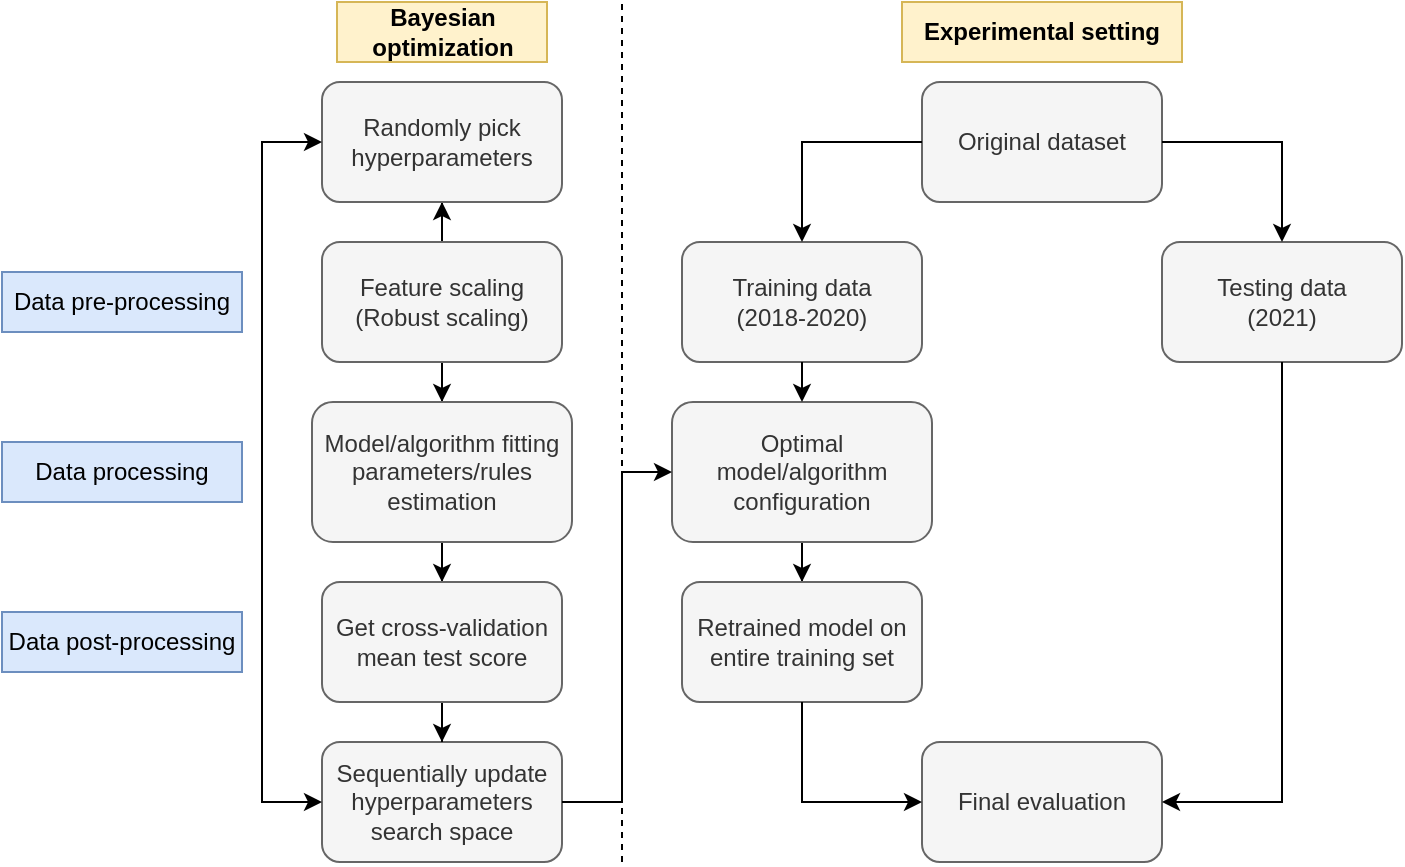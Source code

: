 <mxfile version="20.8.3" type="github">
  <diagram id="MJv2JSLuqFIHF2BM4DNN" name="Page-1">
    <mxGraphModel dx="2012" dy="632" grid="1" gridSize="10" guides="1" tooltips="1" connect="1" arrows="1" fold="1" page="1" pageScale="1" pageWidth="850" pageHeight="1100" math="0" shadow="0">
      <root>
        <mxCell id="0" />
        <mxCell id="1" parent="0" />
        <mxCell id="dxif4diBA1amvi_9y9xM-12" value="Training data&lt;br&gt;(2018-2020)" style="rounded=1;whiteSpace=wrap;html=1;fillColor=#f5f5f5;fontColor=#333333;strokeColor=#666666;" vertex="1" parent="1">
          <mxGeometry x="320" y="190" width="120" height="60" as="geometry" />
        </mxCell>
        <mxCell id="dxif4diBA1amvi_9y9xM-15" value="Testing data&lt;br&gt;(2021)" style="rounded=1;whiteSpace=wrap;html=1;fillColor=#f5f5f5;fontColor=#333333;strokeColor=#666666;" vertex="1" parent="1">
          <mxGeometry x="560" y="190" width="120" height="60" as="geometry" />
        </mxCell>
        <mxCell id="dxif4diBA1amvi_9y9xM-16" value="Original dataset" style="rounded=1;whiteSpace=wrap;html=1;fillColor=#f5f5f5;fontColor=#333333;strokeColor=#666666;" vertex="1" parent="1">
          <mxGeometry x="440" y="110" width="120" height="60" as="geometry" />
        </mxCell>
        <mxCell id="dxif4diBA1amvi_9y9xM-17" value="" style="endArrow=classic;html=1;rounded=0;exitX=1;exitY=0.5;exitDx=0;exitDy=0;entryX=0.5;entryY=0;entryDx=0;entryDy=0;" edge="1" parent="1" source="dxif4diBA1amvi_9y9xM-16" target="dxif4diBA1amvi_9y9xM-15">
          <mxGeometry width="50" height="50" relative="1" as="geometry">
            <mxPoint x="570" y="150" as="sourcePoint" />
            <mxPoint x="620" y="100" as="targetPoint" />
            <Array as="points">
              <mxPoint x="620" y="140" />
            </Array>
          </mxGeometry>
        </mxCell>
        <mxCell id="dxif4diBA1amvi_9y9xM-18" value="" style="endArrow=classic;html=1;rounded=0;exitX=0;exitY=0.5;exitDx=0;exitDy=0;entryX=0.5;entryY=0;entryDx=0;entryDy=0;" edge="1" parent="1" source="dxif4diBA1amvi_9y9xM-16" target="dxif4diBA1amvi_9y9xM-12">
          <mxGeometry width="50" height="50" relative="1" as="geometry">
            <mxPoint x="390" y="140" as="sourcePoint" />
            <mxPoint x="440" y="90" as="targetPoint" />
            <Array as="points">
              <mxPoint x="380" y="140" />
            </Array>
          </mxGeometry>
        </mxCell>
        <mxCell id="dxif4diBA1amvi_9y9xM-21" value="" style="edgeStyle=orthogonalEdgeStyle;rounded=0;orthogonalLoop=1;jettySize=auto;html=1;" edge="1" parent="1" source="dxif4diBA1amvi_9y9xM-19" target="dxif4diBA1amvi_9y9xM-20">
          <mxGeometry relative="1" as="geometry" />
        </mxCell>
        <mxCell id="dxif4diBA1amvi_9y9xM-31" value="" style="edgeStyle=orthogonalEdgeStyle;rounded=0;orthogonalLoop=1;jettySize=auto;html=1;" edge="1" parent="1" source="dxif4diBA1amvi_9y9xM-19" target="dxif4diBA1amvi_9y9xM-30">
          <mxGeometry relative="1" as="geometry" />
        </mxCell>
        <mxCell id="dxif4diBA1amvi_9y9xM-19" value="Feature scaling&lt;br&gt;(Robust scaling)" style="rounded=1;whiteSpace=wrap;html=1;fillColor=#f5f5f5;fontColor=#333333;strokeColor=#666666;" vertex="1" parent="1">
          <mxGeometry x="140" y="190" width="120" height="60" as="geometry" />
        </mxCell>
        <mxCell id="dxif4diBA1amvi_9y9xM-23" value="" style="edgeStyle=orthogonalEdgeStyle;rounded=0;orthogonalLoop=1;jettySize=auto;html=1;entryX=0.5;entryY=0;entryDx=0;entryDy=0;" edge="1" parent="1" source="dxif4diBA1amvi_9y9xM-20" target="dxif4diBA1amvi_9y9xM-40">
          <mxGeometry relative="1" as="geometry">
            <mxPoint x="200" y="350.0" as="targetPoint" />
          </mxGeometry>
        </mxCell>
        <mxCell id="dxif4diBA1amvi_9y9xM-20" value="Model/algorithm fitting parameters/rules estimation" style="whiteSpace=wrap;html=1;rounded=1;fillColor=#f5f5f5;fontColor=#333333;strokeColor=#666666;" vertex="1" parent="1">
          <mxGeometry x="135" y="270" width="130" height="70" as="geometry" />
        </mxCell>
        <mxCell id="dxif4diBA1amvi_9y9xM-24" value="&lt;b&gt;Bayesian optimization&lt;/b&gt;" style="text;html=1;strokeColor=#d6b656;fillColor=#fff2cc;align=center;verticalAlign=middle;whiteSpace=wrap;rounded=0;" vertex="1" parent="1">
          <mxGeometry x="147.5" y="70" width="105" height="30" as="geometry" />
        </mxCell>
        <mxCell id="dxif4diBA1amvi_9y9xM-27" value="Sequentially update hyperparameters search space" style="whiteSpace=wrap;html=1;rounded=1;fillColor=#f5f5f5;fontColor=#333333;strokeColor=#666666;" vertex="1" parent="1">
          <mxGeometry x="140" y="440" width="120" height="60" as="geometry" />
        </mxCell>
        <mxCell id="dxif4diBA1amvi_9y9xM-30" value="Randomly pick hyperparameters" style="whiteSpace=wrap;html=1;rounded=1;fillColor=#f5f5f5;fontColor=#333333;strokeColor=#666666;" vertex="1" parent="1">
          <mxGeometry x="140" y="110" width="120" height="60" as="geometry" />
        </mxCell>
        <mxCell id="dxif4diBA1amvi_9y9xM-42" value="" style="edgeStyle=orthogonalEdgeStyle;rounded=0;orthogonalLoop=1;jettySize=auto;html=1;" edge="1" parent="1" source="dxif4diBA1amvi_9y9xM-40" target="dxif4diBA1amvi_9y9xM-27">
          <mxGeometry relative="1" as="geometry" />
        </mxCell>
        <mxCell id="dxif4diBA1amvi_9y9xM-40" value="Get cross-validation mean test score" style="whiteSpace=wrap;html=1;rounded=1;fillColor=#f5f5f5;fontColor=#333333;strokeColor=#666666;" vertex="1" parent="1">
          <mxGeometry x="140" y="360" width="120" height="60" as="geometry" />
        </mxCell>
        <mxCell id="dxif4diBA1amvi_9y9xM-43" value="" style="endArrow=classic;startArrow=classic;html=1;rounded=0;exitX=0;exitY=0.5;exitDx=0;exitDy=0;entryX=0;entryY=0.5;entryDx=0;entryDy=0;" edge="1" parent="1" source="dxif4diBA1amvi_9y9xM-27" target="dxif4diBA1amvi_9y9xM-30">
          <mxGeometry width="50" height="50" relative="1" as="geometry">
            <mxPoint x="70" y="450" as="sourcePoint" />
            <mxPoint x="110" y="140" as="targetPoint" />
            <Array as="points">
              <mxPoint x="110" y="470" />
              <mxPoint x="110" y="140" />
            </Array>
          </mxGeometry>
        </mxCell>
        <mxCell id="dxif4diBA1amvi_9y9xM-44" value="Data pre-processing" style="text;html=1;strokeColor=#6c8ebf;fillColor=#dae8fc;align=center;verticalAlign=middle;whiteSpace=wrap;rounded=0;" vertex="1" parent="1">
          <mxGeometry x="-20" y="205" width="120" height="30" as="geometry" />
        </mxCell>
        <mxCell id="dxif4diBA1amvi_9y9xM-45" value="Data processing" style="text;html=1;strokeColor=#6c8ebf;fillColor=#dae8fc;align=center;verticalAlign=middle;whiteSpace=wrap;rounded=0;" vertex="1" parent="1">
          <mxGeometry x="-20" y="290" width="120" height="30" as="geometry" />
        </mxCell>
        <mxCell id="dxif4diBA1amvi_9y9xM-46" value="Data post-processing" style="text;html=1;strokeColor=#6c8ebf;fillColor=#dae8fc;align=center;verticalAlign=middle;whiteSpace=wrap;rounded=0;" vertex="1" parent="1">
          <mxGeometry x="-20" y="375" width="120" height="30" as="geometry" />
        </mxCell>
        <mxCell id="dxif4diBA1amvi_9y9xM-52" value="" style="edgeStyle=orthogonalEdgeStyle;rounded=0;orthogonalLoop=1;jettySize=auto;html=1;" edge="1" parent="1" source="dxif4diBA1amvi_9y9xM-50" target="dxif4diBA1amvi_9y9xM-51">
          <mxGeometry relative="1" as="geometry" />
        </mxCell>
        <mxCell id="dxif4diBA1amvi_9y9xM-50" value="Optimal model/algorithm configuration" style="rounded=1;whiteSpace=wrap;html=1;fillColor=#f5f5f5;fontColor=#333333;strokeColor=#666666;" vertex="1" parent="1">
          <mxGeometry x="315" y="270" width="130" height="70" as="geometry" />
        </mxCell>
        <mxCell id="dxif4diBA1amvi_9y9xM-51" value="Retrained model on entire training set" style="whiteSpace=wrap;html=1;rounded=1;fillColor=#f5f5f5;fontColor=#333333;strokeColor=#666666;" vertex="1" parent="1">
          <mxGeometry x="320" y="360" width="120" height="60" as="geometry" />
        </mxCell>
        <mxCell id="dxif4diBA1amvi_9y9xM-53" value="Final evaluation" style="whiteSpace=wrap;html=1;rounded=1;fillColor=#f5f5f5;fontColor=#333333;strokeColor=#666666;" vertex="1" parent="1">
          <mxGeometry x="440" y="440" width="120" height="60" as="geometry" />
        </mxCell>
        <mxCell id="dxif4diBA1amvi_9y9xM-55" value="" style="endArrow=classic;html=1;rounded=0;exitX=0.5;exitY=1;exitDx=0;exitDy=0;" edge="1" parent="1" source="dxif4diBA1amvi_9y9xM-12" target="dxif4diBA1amvi_9y9xM-50">
          <mxGeometry width="50" height="50" relative="1" as="geometry">
            <mxPoint x="440" y="310" as="sourcePoint" />
            <mxPoint x="490" y="260" as="targetPoint" />
          </mxGeometry>
        </mxCell>
        <mxCell id="dxif4diBA1amvi_9y9xM-56" value="" style="endArrow=classic;html=1;rounded=0;exitX=0.5;exitY=1;exitDx=0;exitDy=0;entryX=0;entryY=0.5;entryDx=0;entryDy=0;" edge="1" parent="1" source="dxif4diBA1amvi_9y9xM-51" target="dxif4diBA1amvi_9y9xM-53">
          <mxGeometry width="50" height="50" relative="1" as="geometry">
            <mxPoint x="450" y="395" as="sourcePoint" />
            <mxPoint x="500" y="345" as="targetPoint" />
            <Array as="points">
              <mxPoint x="380" y="470" />
            </Array>
          </mxGeometry>
        </mxCell>
        <mxCell id="dxif4diBA1amvi_9y9xM-57" value="" style="endArrow=classic;html=1;rounded=0;exitX=0.5;exitY=1;exitDx=0;exitDy=0;entryX=1;entryY=0.5;entryDx=0;entryDy=0;" edge="1" parent="1" source="dxif4diBA1amvi_9y9xM-15" target="dxif4diBA1amvi_9y9xM-53">
          <mxGeometry width="50" height="50" relative="1" as="geometry">
            <mxPoint x="450" y="350" as="sourcePoint" />
            <mxPoint x="500" y="300" as="targetPoint" />
            <Array as="points">
              <mxPoint x="620" y="470" />
            </Array>
          </mxGeometry>
        </mxCell>
        <mxCell id="dxif4diBA1amvi_9y9xM-58" value="&lt;b&gt;Experimental setting&lt;/b&gt;" style="text;html=1;strokeColor=#d6b656;fillColor=#fff2cc;align=center;verticalAlign=middle;whiteSpace=wrap;rounded=0;" vertex="1" parent="1">
          <mxGeometry x="430" y="70" width="140" height="30" as="geometry" />
        </mxCell>
        <mxCell id="dxif4diBA1amvi_9y9xM-59" value="" style="endArrow=none;dashed=1;html=1;rounded=0;" edge="1" parent="1">
          <mxGeometry width="50" height="50" relative="1" as="geometry">
            <mxPoint x="290" y="500" as="sourcePoint" />
            <mxPoint x="290" y="70" as="targetPoint" />
          </mxGeometry>
        </mxCell>
        <mxCell id="dxif4diBA1amvi_9y9xM-60" value="" style="endArrow=classic;html=1;rounded=0;exitX=1;exitY=0.5;exitDx=0;exitDy=0;entryX=0;entryY=0.5;entryDx=0;entryDy=0;" edge="1" parent="1" source="dxif4diBA1amvi_9y9xM-27" target="dxif4diBA1amvi_9y9xM-50">
          <mxGeometry width="50" height="50" relative="1" as="geometry">
            <mxPoint x="300" y="540" as="sourcePoint" />
            <mxPoint x="350" y="490" as="targetPoint" />
            <Array as="points">
              <mxPoint x="290" y="470" />
              <mxPoint x="290" y="305" />
            </Array>
          </mxGeometry>
        </mxCell>
      </root>
    </mxGraphModel>
  </diagram>
</mxfile>
